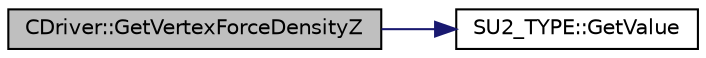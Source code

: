 digraph "CDriver::GetVertexForceDensityZ"
{
  edge [fontname="Helvetica",fontsize="10",labelfontname="Helvetica",labelfontsize="10"];
  node [fontname="Helvetica",fontsize="10",shape=record];
  rankdir="LR";
  Node1542 [label="CDriver::GetVertexForceDensityZ",height=0.2,width=0.4,color="black", fillcolor="grey75", style="filled", fontcolor="black"];
  Node1542 -> Node1543 [color="midnightblue",fontsize="10",style="solid",fontname="Helvetica"];
  Node1543 [label="SU2_TYPE::GetValue",height=0.2,width=0.4,color="black", fillcolor="white", style="filled",URL="$namespace_s_u2___t_y_p_e.html#a0ed43473f5a450ce028d088427bf10cb",tooltip="Get the (primitive) value of the datatype (needs to be implemented for each new type). "];
}
